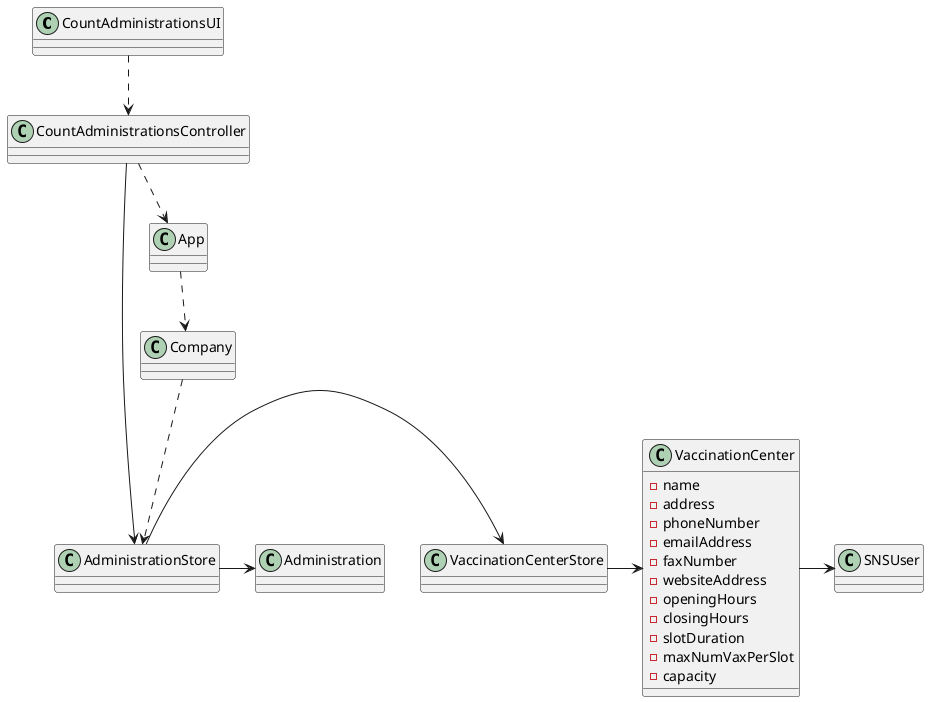 @startuml

class CountAdministrationsUI{
}
class CountAdministrationsController{
}
class App{}
class Company{}
class VaccinationCenter {
    -name
    -address
    -phoneNumber
    -emailAddress
    -faxNumber
    -websiteAddress
    -openingHours
    -closingHours
    -slotDuration
    -maxNumVaxPerSlot
    -capacity
}
class VaccinationCenterStore{}
class SNSUser{}
class Administration{}
class AdministrationStore{}


CountAdministrationsUI ..> CountAdministrationsController
CountAdministrationsController ..> App
CountAdministrationsController -> AdministrationStore
App ..> Company
Company ..> AdministrationStore
AdministrationStore -> VaccinationCenterStore
AdministrationStore -> Administration
VaccinationCenterStore -> VaccinationCenter
VaccinationCenter -> SNSUser

@enduml